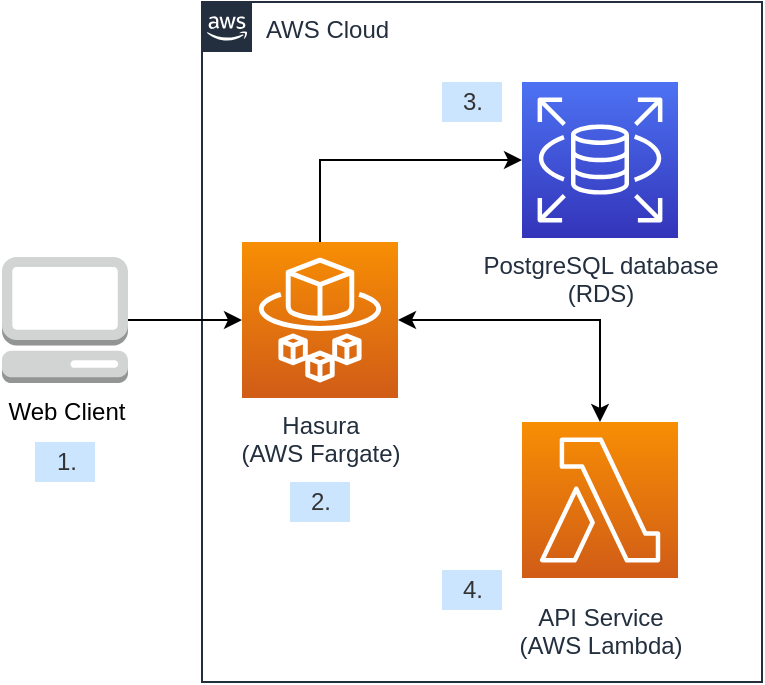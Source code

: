 <mxfile version="16.5.1" type="device"><diagram id="Ht1M8jgEwFfnCIfOTk4-" name="Page-1"><mxGraphModel dx="1426" dy="852" grid="1" gridSize="10" guides="1" tooltips="1" connect="1" arrows="1" fold="1" page="1" pageScale="1" pageWidth="1169" pageHeight="827" math="0" shadow="0"><root><mxCell id="0"/><mxCell id="1" parent="0"/><mxCell id="UEzPUAAOIrF-is8g5C7q-74" value="AWS Cloud" style="points=[[0,0],[0.25,0],[0.5,0],[0.75,0],[1,0],[1,0.25],[1,0.5],[1,0.75],[1,1],[0.75,1],[0.5,1],[0.25,1],[0,1],[0,0.75],[0,0.5],[0,0.25]];outlineConnect=0;gradientColor=none;html=1;whiteSpace=wrap;fontSize=12;fontStyle=0;shape=mxgraph.aws4.group;grIcon=mxgraph.aws4.group_aws_cloud_alt;strokeColor=#232F3E;fillColor=none;verticalAlign=top;align=left;spacingLeft=30;fontColor=#232F3E;dashed=0;labelBackgroundColor=#ffffff;container=1;pointerEvents=0;collapsible=0;recursiveResize=0;" parent="1" vertex="1"><mxGeometry x="200" y="120" width="280" height="340" as="geometry"/></mxCell><mxCell id="p3jiBkzHlNi3Jam4D8Tg-5" style="edgeStyle=orthogonalEdgeStyle;rounded=0;orthogonalLoop=1;jettySize=auto;html=1;startArrow=classic;startFill=1;" edge="1" parent="UEzPUAAOIrF-is8g5C7q-74" source="p3jiBkzHlNi3Jam4D8Tg-1" target="UEzPUAAOIrF-is8g5C7q-85"><mxGeometry relative="1" as="geometry"><Array as="points"><mxPoint x="199" y="159"/></Array></mxGeometry></mxCell><mxCell id="p3jiBkzHlNi3Jam4D8Tg-6" style="edgeStyle=orthogonalEdgeStyle;rounded=0;orthogonalLoop=1;jettySize=auto;html=1;startArrow=none;startFill=0;" edge="1" parent="UEzPUAAOIrF-is8g5C7q-74" source="p3jiBkzHlNi3Jam4D8Tg-1" target="p3jiBkzHlNi3Jam4D8Tg-3"><mxGeometry relative="1" as="geometry"><Array as="points"><mxPoint x="59" y="79"/></Array></mxGeometry></mxCell><mxCell id="p3jiBkzHlNi3Jam4D8Tg-1" value="Hasura&lt;br&gt;(AWS Fargate)" style="sketch=0;points=[[0,0,0],[0.25,0,0],[0.5,0,0],[0.75,0,0],[1,0,0],[0,1,0],[0.25,1,0],[0.5,1,0],[0.75,1,0],[1,1,0],[0,0.25,0],[0,0.5,0],[0,0.75,0],[1,0.25,0],[1,0.5,0],[1,0.75,0]];outlineConnect=0;fontColor=#232F3E;gradientColor=#F78E04;gradientDirection=north;fillColor=#D05C17;strokeColor=#ffffff;dashed=0;verticalLabelPosition=bottom;verticalAlign=top;align=center;html=1;fontSize=12;fontStyle=0;aspect=fixed;shape=mxgraph.aws4.resourceIcon;resIcon=mxgraph.aws4.fargate;" vertex="1" parent="UEzPUAAOIrF-is8g5C7q-74"><mxGeometry x="20" y="120" width="78" height="78" as="geometry"/></mxCell><mxCell id="UEzPUAAOIrF-is8g5C7q-85" value="API Service&lt;br&gt;(AWS Lambda)" style="outlineConnect=0;fontColor=#232F3E;gradientColor=#F78E04;gradientDirection=north;fillColor=#D05C17;strokeColor=#ffffff;dashed=0;verticalLabelPosition=bottom;verticalAlign=top;align=center;html=1;fontSize=12;fontStyle=0;aspect=fixed;shape=mxgraph.aws4.resourceIcon;resIcon=mxgraph.aws4.lambda;labelBackgroundColor=#ffffff;spacingTop=6;" parent="UEzPUAAOIrF-is8g5C7q-74" vertex="1"><mxGeometry x="160" y="210" width="78" height="78" as="geometry"/></mxCell><mxCell id="p3jiBkzHlNi3Jam4D8Tg-3" value="PostgreSQL database&lt;br&gt;(RDS)" style="sketch=0;points=[[0,0,0],[0.25,0,0],[0.5,0,0],[0.75,0,0],[1,0,0],[0,1,0],[0.25,1,0],[0.5,1,0],[0.75,1,0],[1,1,0],[0,0.25,0],[0,0.5,0],[0,0.75,0],[1,0.25,0],[1,0.5,0],[1,0.75,0]];outlineConnect=0;fontColor=#232F3E;gradientColor=#4D72F3;gradientDirection=north;fillColor=#3334B9;strokeColor=#ffffff;dashed=0;verticalLabelPosition=bottom;verticalAlign=top;align=center;html=1;fontSize=12;fontStyle=0;aspect=fixed;shape=mxgraph.aws4.resourceIcon;resIcon=mxgraph.aws4.rds;" vertex="1" parent="UEzPUAAOIrF-is8g5C7q-74"><mxGeometry x="160" y="40" width="78" height="78" as="geometry"/></mxCell><mxCell id="p3jiBkzHlNi3Jam4D8Tg-9" value="2." style="text;html=1;align=center;verticalAlign=middle;resizable=0;points=[];autosize=1;strokeColor=none;fillColor=#CCE5FF;fontColor=#333333;" vertex="1" parent="UEzPUAAOIrF-is8g5C7q-74"><mxGeometry x="44" y="240" width="30" height="20" as="geometry"/></mxCell><mxCell id="p3jiBkzHlNi3Jam4D8Tg-10" value="3." style="text;html=1;align=center;verticalAlign=middle;resizable=0;points=[];autosize=1;strokeColor=none;fillColor=#CCE5FF;fontColor=#333333;" vertex="1" parent="UEzPUAAOIrF-is8g5C7q-74"><mxGeometry x="120" y="40" width="30" height="20" as="geometry"/></mxCell><mxCell id="p3jiBkzHlNi3Jam4D8Tg-11" value="4." style="text;html=1;align=center;verticalAlign=middle;resizable=0;points=[];autosize=1;strokeColor=none;fillColor=#CCE5FF;fontColor=#333333;" vertex="1" parent="UEzPUAAOIrF-is8g5C7q-74"><mxGeometry x="120" y="284" width="30" height="20" as="geometry"/></mxCell><mxCell id="p3jiBkzHlNi3Jam4D8Tg-7" style="edgeStyle=orthogonalEdgeStyle;rounded=0;orthogonalLoop=1;jettySize=auto;html=1;startArrow=none;startFill=0;" edge="1" parent="1" source="p3jiBkzHlNi3Jam4D8Tg-2" target="p3jiBkzHlNi3Jam4D8Tg-1"><mxGeometry relative="1" as="geometry"/></mxCell><mxCell id="p3jiBkzHlNi3Jam4D8Tg-2" value="Web Client" style="outlineConnect=0;dashed=0;verticalLabelPosition=bottom;verticalAlign=top;align=center;html=1;shape=mxgraph.aws3.management_console;fillColor=#D2D3D3;gradientColor=none;" vertex="1" parent="1"><mxGeometry x="100" y="247.5" width="63" height="63" as="geometry"/></mxCell><mxCell id="p3jiBkzHlNi3Jam4D8Tg-8" value="1." style="text;html=1;align=center;verticalAlign=middle;resizable=0;points=[];autosize=1;strokeColor=none;fillColor=#CCE5FF;fontColor=#333333;" vertex="1" parent="1"><mxGeometry x="116.5" y="340" width="30" height="20" as="geometry"/></mxCell></root></mxGraphModel></diagram></mxfile>